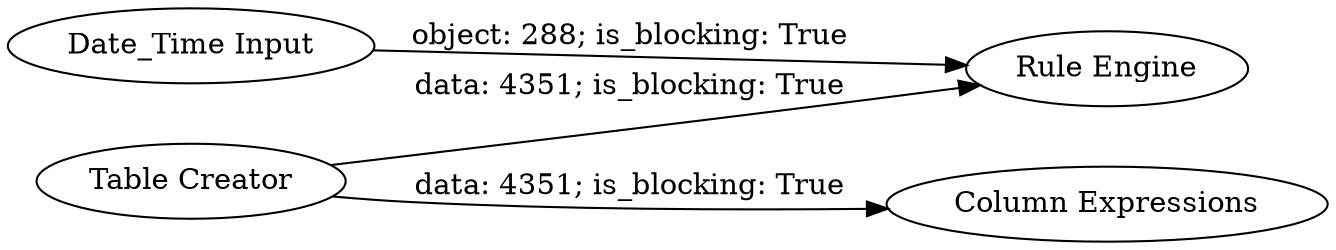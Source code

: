 digraph {
	"-3730196535734339384_2" [label="Date_Time Input"]
	"-3730196535734339384_1" [label="Table Creator"]
	"-3730196535734339384_5" [label="Column Expressions"]
	"-3730196535734339384_4" [label="Rule Engine"]
	"-3730196535734339384_1" -> "-3730196535734339384_4" [label="data: 4351; is_blocking: True"]
	"-3730196535734339384_2" -> "-3730196535734339384_4" [label="object: 288; is_blocking: True"]
	"-3730196535734339384_1" -> "-3730196535734339384_5" [label="data: 4351; is_blocking: True"]
	rankdir=LR
}
